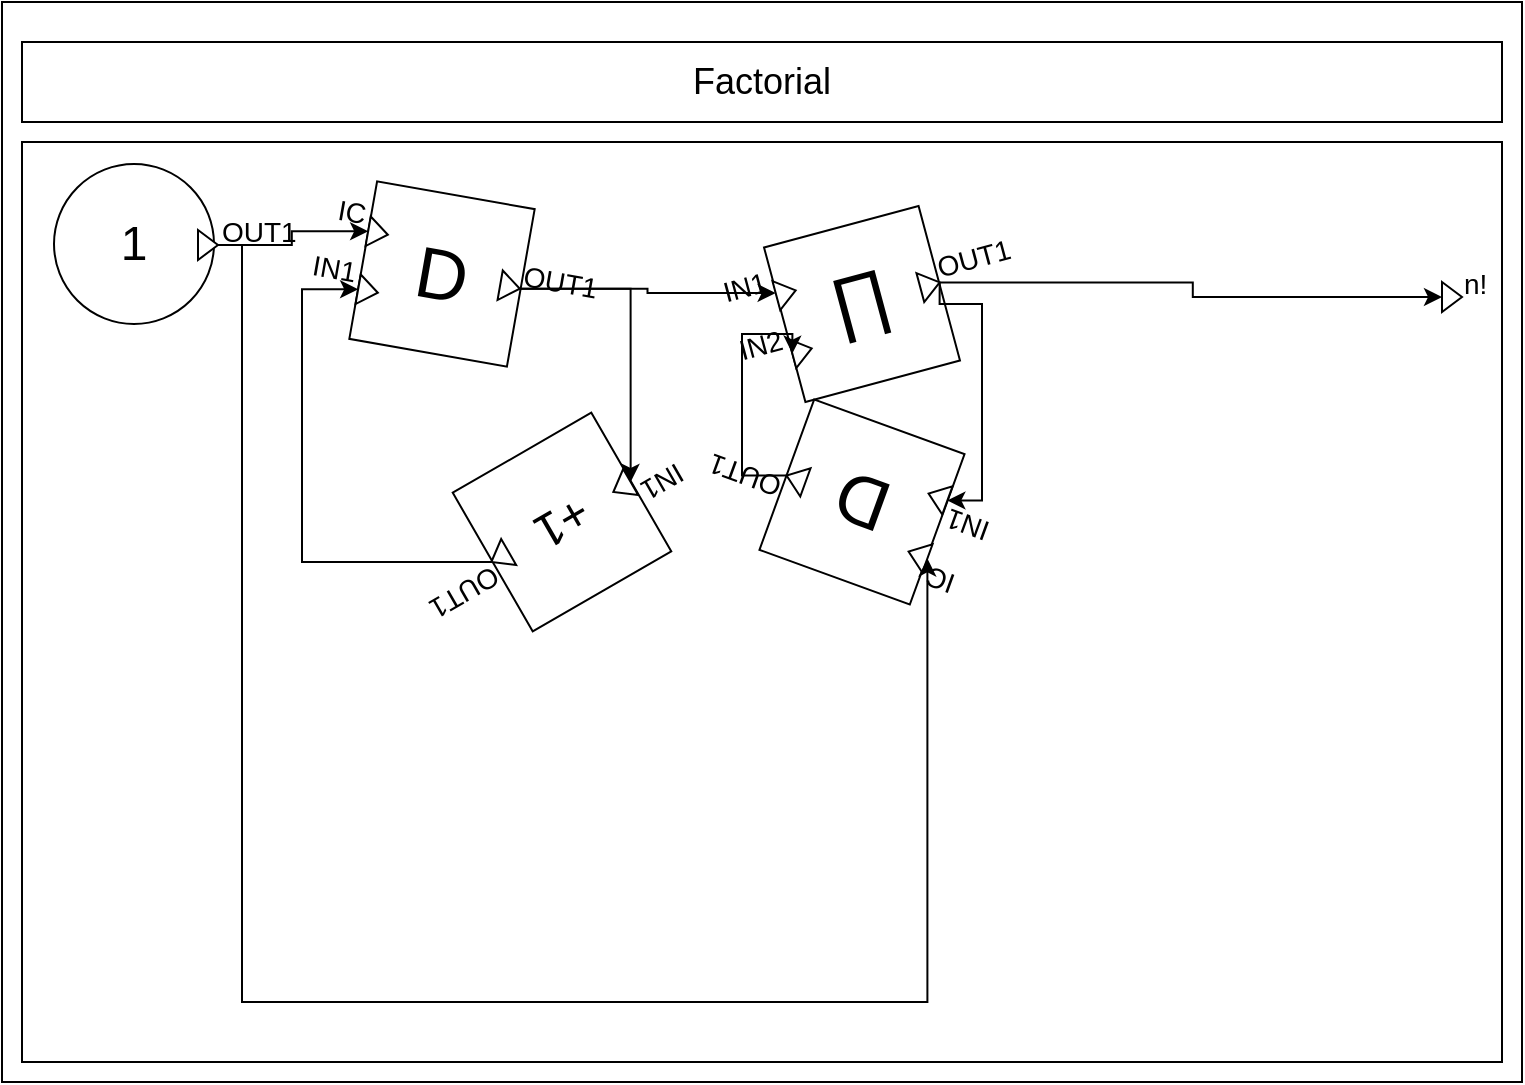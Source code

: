 <mxfile version="14.7.4" type="embed"><diagram id="8Muh-KpORN-EGSSfZRsh" name="Page-1"><mxGraphModel dx="2133" dy="623" grid="1" gridSize="10" guides="1" tooltips="1" connect="1" arrows="1" fold="1" page="1" pageScale="1" pageWidth="827" pageHeight="1169" math="0" shadow="0"><root><mxCell id="0"/><mxCell id="1" parent="0"/><object label="" placeholders="1" class_name="root" id="wxWCpIfHDx4iJn5RmTLD-1"><mxCell style="rounded=0;whiteSpace=wrap;html=1;container=0;connectable=0;allowArrows=0;treeFolding=0;moveCells=0;treeMoving=0;comic=0;rotatable=0;expand=1;autosize=1;resizeWidth=1;resizeHeight=1;metaEdit=1;" parent="1" vertex="1"><mxGeometry x="-150" y="140" width="760" height="540" as="geometry"><mxRectangle x="40" y="400" width="50" height="40" as="alternateBounds"/></mxGeometry></mxCell></object><object label="&lt;font color=&quot;#000000&quot;&gt;Factorial&lt;/font&gt;" placeholders="1" id="wxWCpIfHDx4iJn5RmTLD-2"><mxCell style="rounded=0;whiteSpace=wrap;html=1;fontSize=18;connectable=0;allowArrows=0;rotatable=0;cloneable=0;deletable=0;" parent="wxWCpIfHDx4iJn5RmTLD-1" vertex="1"><mxGeometry x="10" y="20" width="740" height="40" as="geometry"/></mxCell></object><mxCell id="wxWCpIfHDx4iJn5RmTLD-3" value="" style="rounded=0;whiteSpace=wrap;html=1;connectable=0;allowArrows=0;container=1;collapsible=0;portConstraintRotation=0;rotatable=0;cloneable=0;deletable=0;recursiveResize=0;" parent="wxWCpIfHDx4iJn5RmTLD-1" vertex="1"><mxGeometry x="10" y="70" width="740" height="460" as="geometry"><mxRectangle x="10" y="70" width="50" height="40" as="alternateBounds"/></mxGeometry></mxCell><object label="%symbol%" placeholders="1" symbol="&amp;prod;" class_name="ProductBlock" block_name="product" id="wxWCpIfHDx4iJn5RmTLD-4"><mxCell style="whiteSpace=wrap;html=1;aspect=fixed;comic=0;fontSize=36;align=center;resizable=0;container=1;collapsible=0;points=[];allowArrows=0;spacingTop=-6;metaEdit=1;connectable=0;rotation=-15;" parent="wxWCpIfHDx4iJn5RmTLD-3" vertex="1"><mxGeometry x="380" y="41" width="80" height="80" as="geometry"/></mxCell></object><object label="%name%" placeholders="1" name="OUT1" class_name="OutputPortBlock" id="wxWCpIfHDx4iJn5RmTLD-5"><mxCell style="triangle;fontSize=14;points=[[1,0.5]];allowArrows=0;verticalAlign=middle;horizontal=1;spacingTop=0;align=left;spacingLeft=4;spacingRight=0;html=1;comic=0;treeFolding=0;treeMoving=0;movable=1;resizable=0;rotatable=1;deletable=1;editable=1;connectable=1;movableLabel=1;spacing=2;aspect=fixed;metaEdit=1;rotation=-15;" parent="wxWCpIfHDx4iJn5RmTLD-4" vertex="1"><mxGeometry x="69" y="23" width="10" height="15" as="geometry"><mxPoint x="5" y="-7" as="offset"/></mxGeometry></mxCell></object><object label="%name%" placeholders="1" name="IN1" class_name="InputPortBlock" id="wxWCpIfHDx4iJn5RmTLD-6"><mxCell style="triangle;fontSize=14;points=[[0,0.5]];allowArrows=0;verticalAlign=middle;horizontal=1;spacingTop=0;align=right;spacingLeft=0;spacingRight=8;html=1;comic=0;treeFolding=0;treeMoving=0;resizable=0;movableLabel=1;spacing=2;aspect=fixed;metaEdit=1;rotation=-15;" parent="wxWCpIfHDx4iJn5RmTLD-4" vertex="1"><mxGeometry x="-3" y="27" width="10" height="15" as="geometry"><mxPoint x="-4" y="-8" as="offset"/></mxGeometry></mxCell></object><object label="%name%" placeholders="1" name="IN2" class_name="InputPortBlock" id="wxWCpIfHDx4iJn5RmTLD-7"><mxCell style="triangle;fontSize=14;points=[[0,0.5]];allowArrows=0;verticalAlign=middle;horizontal=1;spacingTop=0;align=right;spacingLeft=0;spacingRight=8;html=1;comic=0;treeFolding=0;treeMoving=0;resizable=0;movableLabel=1;spacing=2;aspect=fixed;metaEdit=1;rotation=-15;" parent="wxWCpIfHDx4iJn5RmTLD-4" vertex="1"><mxGeometry x="5" y="56" width="10" height="15" as="geometry"><mxPoint x="-4" y="-8" as="offset"/></mxGeometry></mxCell></object><object label="%symbol%" placeholders="1" symbol="D" class_name="DelayBlock" block_name="delay" id="wxWCpIfHDx4iJn5RmTLD-9"><mxCell style="whiteSpace=wrap;html=1;aspect=fixed;comic=0;fontSize=36;align=center;resizable=0;container=1;collapsible=0;points=[];allowArrows=0;metaEdit=1;connectable=0;rotation=10;" parent="wxWCpIfHDx4iJn5RmTLD-3" vertex="1"><mxGeometry x="170" y="26" width="80" height="80" as="geometry"/></mxCell></object><object label="%name%" placeholders="1" name="OUT1" class_name="OutputPortBlock" id="wxWCpIfHDx4iJn5RmTLD-10"><mxCell style="triangle;fontSize=14;points=[[1,0.5]];allowArrows=0;verticalAlign=middle;horizontal=1;spacingTop=0;align=left;spacingLeft=4;spacingRight=0;html=1;comic=0;treeFolding=0;treeMoving=0;movable=1;resizable=0;rotatable=1;deletable=1;editable=1;connectable=1;movableLabel=1;spacing=2;aspect=fixed;metaEdit=1;rotation=10;" parent="wxWCpIfHDx4iJn5RmTLD-9" vertex="1"><mxGeometry x="69" y="39" width="10" height="15" as="geometry"><mxPoint x="5" y="-7" as="offset"/></mxGeometry></mxCell></object><object label="%name%" placeholders="1" name="IC" class_name="InputPortBlock" id="wxWCpIfHDx4iJn5RmTLD-11"><mxCell style="triangle;fontSize=14;points=[[0,0.5]];allowArrows=0;verticalAlign=middle;horizontal=1;spacingTop=0;align=right;spacingLeft=0;spacingRight=8;html=1;comic=0;treeFolding=0;treeMoving=0;resizable=0;movableLabel=1;spacing=2;aspect=fixed;metaEdit=1;rotation=10;" parent="wxWCpIfHDx4iJn5RmTLD-9" vertex="1"><mxGeometry x="3" y="12" width="10" height="15" as="geometry"><mxPoint x="-4" y="-8" as="offset"/></mxGeometry></mxCell></object><object label="%name%" placeholders="1" name="IN1" class_name="InputPortBlock" id="wxWCpIfHDx4iJn5RmTLD-12"><mxCell style="triangle;fontSize=14;points=[[0,0.5]];allowArrows=0;verticalAlign=middle;horizontal=1;spacingTop=0;align=right;spacingLeft=0;spacingRight=8;html=1;comic=0;treeFolding=0;treeMoving=0;resizable=0;movableLabel=1;spacing=2;aspect=fixed;metaEdit=1;rotation=10;" parent="wxWCpIfHDx4iJn5RmTLD-9" vertex="1"><mxGeometry x="-2" y="41" width="10" height="15" as="geometry"><mxPoint x="-4" y="-8" as="offset"/></mxGeometry></mxCell></object><mxCell id="wxWCpIfHDx4iJn5RmTLD-14" style="edgeStyle=orthogonalEdgeStyle;rounded=0;orthogonalLoop=1;jettySize=auto;html=1;exitX=1;exitY=0.5;exitDx=0;exitDy=0;" parent="wxWCpIfHDx4iJn5RmTLD-3" source="wxWCpIfHDx4iJn5RmTLD-10" target="wxWCpIfHDx4iJn5RmTLD-6" edge="1"><mxGeometry relative="1" as="geometry"/></mxCell><object label="%name%" placeholders="1" name="n!" class_name="OutputPortBlock" id="wxWCpIfHDx4iJn5RmTLD-15"><mxCell style="triangle;fontSize=14;points=[[0,0.5],[1,0.5]];allowArrows=0;verticalAlign=middle;horizontal=1;spacingTop=0;align=left;spacingLeft=4;spacingRight=0;html=1;comic=0;treeFolding=0;treeMoving=0;movable=1;resizable=0;rotatable=1;deletable=1;editable=1;connectable=1;movableLabel=1;spacing=2;aspect=fixed;metaEdit=1;" parent="wxWCpIfHDx4iJn5RmTLD-3" vertex="1"><mxGeometry x="710" y="70" width="10" height="15" as="geometry"><mxPoint x="5" y="-7" as="offset"/></mxGeometry></mxCell></object><object label="%value%" placeholders="1" value="1" block_name="one" class_name="ConstantBlock" id="wxWCpIfHDx4iJn5RmTLD-31"><mxCell style="ellipse;whiteSpace=wrap;html=1;comic=0;fontSize=24;align=center;allowArrows=0;connectable=0;container=1;collapsible=0;recursiveResize=1;direction=west;resizable=0;metaEdit=1;rotation=0;" parent="wxWCpIfHDx4iJn5RmTLD-3" vertex="1"><mxGeometry x="16" y="11" width="80" height="80" as="geometry"/></mxCell></object><object label="%name%" placeholders="1" name="OUT1" class_name="OutputPortBlock" id="wxWCpIfHDx4iJn5RmTLD-32"><mxCell style="triangle;fontSize=14;points=[[1,0.5]];allowArrows=0;verticalAlign=middle;horizontal=1;spacingTop=0;align=left;spacingLeft=4;spacingRight=0;html=1;comic=0;treeFolding=0;treeMoving=0;movable=1;resizable=0;rotatable=1;deletable=1;editable=1;connectable=1;movableLabel=1;spacing=2;aspect=fixed;metaEdit=1;rotation=0;" parent="wxWCpIfHDx4iJn5RmTLD-31" vertex="1"><mxGeometry x="72" y="33" width="10" height="15" as="geometry"><mxPoint x="6" y="-7" as="offset"/></mxGeometry></mxCell></object><mxCell id="wxWCpIfHDx4iJn5RmTLD-33" style="edgeStyle=orthogonalEdgeStyle;rounded=0;orthogonalLoop=1;jettySize=auto;html=1;exitX=1;exitY=0.5;exitDx=0;exitDy=0;entryX=0;entryY=0.5;entryDx=0;entryDy=0;" parent="wxWCpIfHDx4iJn5RmTLD-3" source="wxWCpIfHDx4iJn5RmTLD-32" target="wxWCpIfHDx4iJn5RmTLD-11" edge="1"><mxGeometry relative="1" as="geometry"/></mxCell><mxCell id="wxWCpIfHDx4iJn5RmTLD-34" style="edgeStyle=orthogonalEdgeStyle;rounded=0;orthogonalLoop=1;jettySize=auto;html=1;exitX=1;exitY=0.5;exitDx=0;exitDy=0;entryX=0;entryY=0.5;entryDx=0;entryDy=0;" parent="wxWCpIfHDx4iJn5RmTLD-3" source="wxWCpIfHDx4iJn5RmTLD-10" target="wxWCpIfHDx4iJn5RmTLD-39" edge="1"><mxGeometry relative="1" as="geometry"><mxPoint x="270" y="200.5" as="targetPoint"/></mxGeometry></mxCell><object label="%symbol%" placeholders="1" symbol="+1" class_name="AddOneBlock" block_name="plusone" id="wxWCpIfHDx4iJn5RmTLD-37"><mxCell style="whiteSpace=wrap;html=1;aspect=fixed;comic=0;fontSize=24;align=center;resizable=0;container=1;collapsible=0;points=[];allowArrows=0;metaEdit=1;connectable=0;rotation=-210;" parent="wxWCpIfHDx4iJn5RmTLD-3" vertex="1"><mxGeometry x="230" y="150" width="80" height="80" as="geometry"/></mxCell></object><object label="%name%" placeholders="1" name="OUT1" class_name="OutputPortBlock" id="wxWCpIfHDx4iJn5RmTLD-38"><mxCell style="triangle;fontSize=14;points=[[1,0.5]];allowArrows=0;verticalAlign=middle;horizontal=1;spacingTop=0;align=left;spacingLeft=4;spacingRight=0;html=1;comic=0;treeFolding=0;treeMoving=0;movable=1;resizable=0;rotatable=1;deletable=1;editable=1;connectable=1;movableLabel=1;spacing=2;aspect=fixed;metaEdit=1;rotation=-210;" parent="wxWCpIfHDx4iJn5RmTLD-37" vertex="1"><mxGeometry x="4" y="50" width="10" height="15" as="geometry"><mxPoint x="5" y="-7" as="offset"/></mxGeometry></mxCell></object><object label="%name%" placeholders="1" name="IN1" class_name="InputPortBlock" id="wxWCpIfHDx4iJn5RmTLD-39"><mxCell style="triangle;fontSize=14;points=[[0,0.5]];allowArrows=0;verticalAlign=middle;horizontal=1;spacingTop=0;align=right;spacingLeft=0;spacingRight=8;html=1;comic=0;treeFolding=0;treeMoving=0;resizable=0;movableLabel=1;spacing=2;aspect=fixed;metaEdit=1;rotation=-210;" parent="wxWCpIfHDx4iJn5RmTLD-37" vertex="1"><mxGeometry x="65" y="15" width="10" height="15" as="geometry"><mxPoint x="-4" y="-8" as="offset"/></mxGeometry></mxCell></object><mxCell id="wxWCpIfHDx4iJn5RmTLD-40" style="edgeStyle=orthogonalEdgeStyle;rounded=0;orthogonalLoop=1;jettySize=auto;html=1;exitX=1;exitY=0.5;exitDx=0;exitDy=0;entryX=0;entryY=0.5;entryDx=0;entryDy=0;" parent="wxWCpIfHDx4iJn5RmTLD-3" source="wxWCpIfHDx4iJn5RmTLD-38" target="wxWCpIfHDx4iJn5RmTLD-12" edge="1"><mxGeometry relative="1" as="geometry"><mxPoint x="110" y="80" as="targetPoint"/><Array as="points"><mxPoint x="140" y="210"/><mxPoint x="140" y="74"/></Array></mxGeometry></mxCell><object label="%symbol%" placeholders="1" symbol="D" class_name="DelayBlock" block_name="delayFac" id="wxWCpIfHDx4iJn5RmTLD-41"><mxCell style="whiteSpace=wrap;html=1;aspect=fixed;comic=0;fontSize=36;align=center;resizable=0;container=1;collapsible=0;points=[];allowArrows=0;metaEdit=1;connectable=0;rotation=-160;" parent="wxWCpIfHDx4iJn5RmTLD-3" vertex="1"><mxGeometry x="380" y="140" width="80" height="80" as="geometry"/></mxCell></object><object label="%name%" placeholders="1" name="OUT1" class_name="OutputPortBlock" id="wxWCpIfHDx4iJn5RmTLD-42"><mxCell style="triangle;fontSize=14;points=[[1,0.5]];allowArrows=0;verticalAlign=middle;horizontal=1;spacingTop=0;align=left;spacingLeft=4;spacingRight=0;html=1;comic=0;treeFolding=0;treeMoving=0;movable=1;resizable=0;rotatable=1;deletable=1;editable=1;connectable=1;movableLabel=1;spacing=2;aspect=fixed;metaEdit=1;rotation=-160;" parent="wxWCpIfHDx4iJn5RmTLD-41" vertex="1"><mxGeometry x="2" y="21" width="10" height="15" as="geometry"><mxPoint x="5" y="-7" as="offset"/></mxGeometry></mxCell></object><object label="%name%" placeholders="1" name="IC" class_name="InputPortBlock" id="wxWCpIfHDx4iJn5RmTLD-43"><mxCell style="triangle;fontSize=14;points=[[0,0.5]];allowArrows=0;verticalAlign=middle;horizontal=1;spacingTop=0;align=right;spacingLeft=0;spacingRight=8;html=1;comic=0;treeFolding=0;treeMoving=0;resizable=0;movableLabel=1;spacing=2;aspect=fixed;metaEdit=1;rotation=-160;" parent="wxWCpIfHDx4iJn5RmTLD-41" vertex="1"><mxGeometry x="63" y="59" width="10" height="15" as="geometry"><mxPoint x="-4" y="-8" as="offset"/></mxGeometry></mxCell></object><object label="%name%" placeholders="1" name="IN1" class_name="InputPortBlock" id="wxWCpIfHDx4iJn5RmTLD-44"><mxCell style="triangle;fontSize=14;points=[[0,0.5]];allowArrows=0;verticalAlign=middle;horizontal=1;spacingTop=0;align=right;spacingLeft=0;spacingRight=8;html=1;comic=0;treeFolding=0;treeMoving=0;resizable=0;movableLabel=1;spacing=2;aspect=fixed;metaEdit=1;rotation=-160;" parent="wxWCpIfHDx4iJn5RmTLD-41" vertex="1"><mxGeometry x="73" y="30" width="10" height="15" as="geometry"><mxPoint x="-4" y="-8" as="offset"/></mxGeometry></mxCell></object><mxCell id="wxWCpIfHDx4iJn5RmTLD-45" style="edgeStyle=orthogonalEdgeStyle;rounded=0;orthogonalLoop=1;jettySize=auto;html=1;exitX=1;exitY=0.5;exitDx=0;exitDy=0;entryX=0;entryY=0.5;entryDx=0;entryDy=0;" parent="wxWCpIfHDx4iJn5RmTLD-3" source="wxWCpIfHDx4iJn5RmTLD-5" target="wxWCpIfHDx4iJn5RmTLD-44" edge="1"><mxGeometry relative="1" as="geometry"><Array as="points"><mxPoint x="480" y="81"/><mxPoint x="480" y="179"/></Array></mxGeometry></mxCell><mxCell id="wxWCpIfHDx4iJn5RmTLD-46" style="edgeStyle=orthogonalEdgeStyle;rounded=0;orthogonalLoop=1;jettySize=auto;html=1;exitX=1;exitY=0.5;exitDx=0;exitDy=0;entryX=0;entryY=0.5;entryDx=0;entryDy=0;" parent="wxWCpIfHDx4iJn5RmTLD-3" source="wxWCpIfHDx4iJn5RmTLD-42" target="wxWCpIfHDx4iJn5RmTLD-7" edge="1"><mxGeometry relative="1" as="geometry"><mxPoint x="340" y="100" as="targetPoint"/><Array as="points"><mxPoint x="360" y="167"/><mxPoint x="360" y="96"/></Array></mxGeometry></mxCell><mxCell id="wxWCpIfHDx4iJn5RmTLD-47" style="edgeStyle=orthogonalEdgeStyle;rounded=0;orthogonalLoop=1;jettySize=auto;html=1;exitX=1;exitY=0.5;exitDx=0;exitDy=0;entryX=0;entryY=0.5;entryDx=0;entryDy=0;" parent="wxWCpIfHDx4iJn5RmTLD-3" source="wxWCpIfHDx4iJn5RmTLD-32" target="wxWCpIfHDx4iJn5RmTLD-43" edge="1"><mxGeometry relative="1" as="geometry"><mxPoint x="590" y="420" as="targetPoint"/><Array as="points"><mxPoint x="110" y="52"/><mxPoint x="110" y="430"/><mxPoint x="453" y="430"/></Array></mxGeometry></mxCell><mxCell id="wxWCpIfHDx4iJn5RmTLD-50" style="edgeStyle=orthogonalEdgeStyle;rounded=0;orthogonalLoop=1;jettySize=auto;html=1;exitX=1;exitY=0.5;exitDx=0;exitDy=0;entryX=0;entryY=0.5;entryDx=0;entryDy=0;" parent="wxWCpIfHDx4iJn5RmTLD-3" source="wxWCpIfHDx4iJn5RmTLD-5" target="wxWCpIfHDx4iJn5RmTLD-15" edge="1"><mxGeometry relative="1" as="geometry"/></mxCell></root></mxGraphModel></diagram></mxfile>